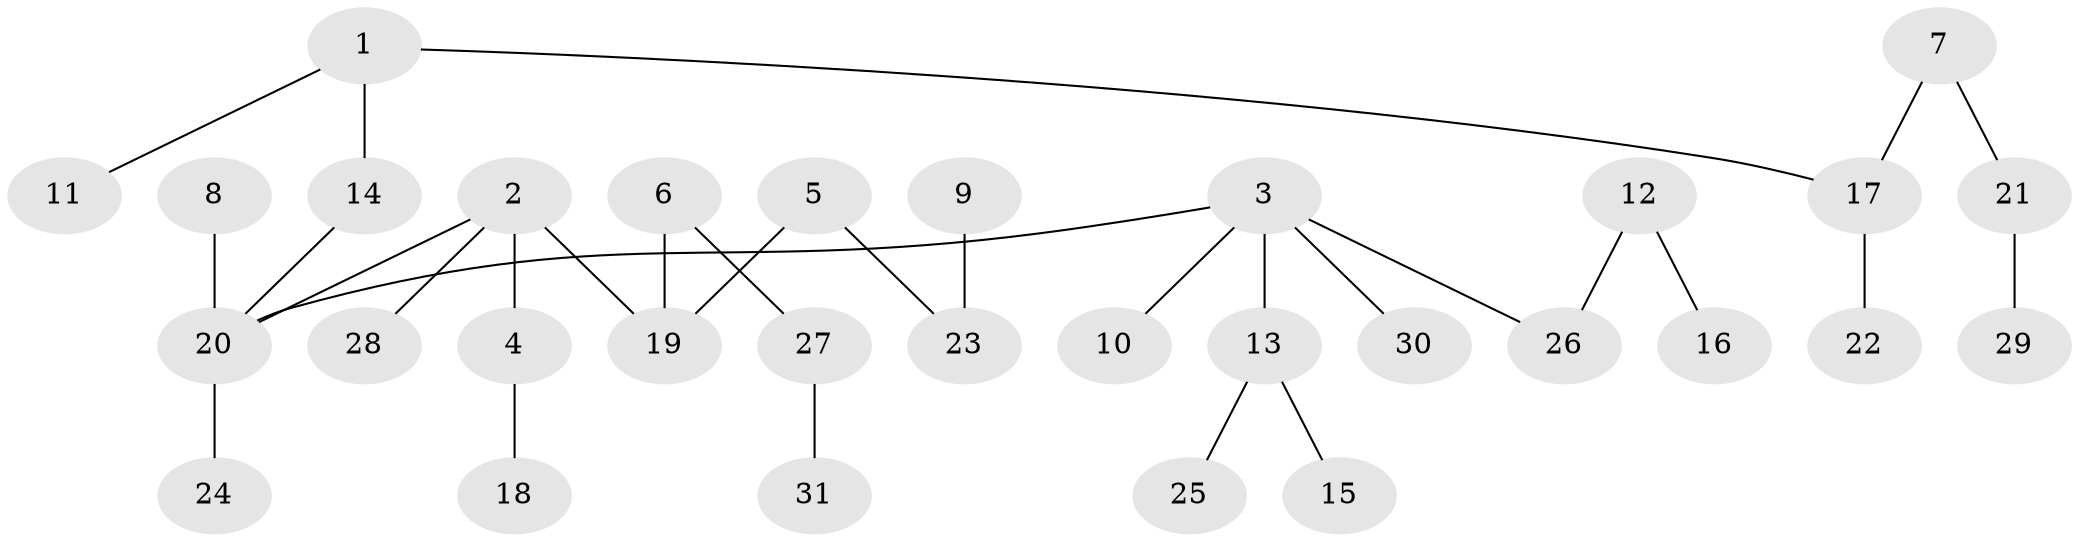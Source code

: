 // original degree distribution, {4: 0.08196721311475409, 3: 0.18032786885245902, 7: 0.01639344262295082, 2: 0.19672131147540983, 5: 0.01639344262295082, 1: 0.5081967213114754}
// Generated by graph-tools (version 1.1) at 2025/37/03/04/25 23:37:28]
// undirected, 31 vertices, 30 edges
graph export_dot {
  node [color=gray90,style=filled];
  1;
  2;
  3;
  4;
  5;
  6;
  7;
  8;
  9;
  10;
  11;
  12;
  13;
  14;
  15;
  16;
  17;
  18;
  19;
  20;
  21;
  22;
  23;
  24;
  25;
  26;
  27;
  28;
  29;
  30;
  31;
  1 -- 11 [weight=1.0];
  1 -- 14 [weight=1.0];
  1 -- 17 [weight=1.0];
  2 -- 4 [weight=1.0];
  2 -- 19 [weight=1.0];
  2 -- 20 [weight=1.0];
  2 -- 28 [weight=1.0];
  3 -- 10 [weight=1.0];
  3 -- 13 [weight=1.0];
  3 -- 20 [weight=1.0];
  3 -- 26 [weight=1.0];
  3 -- 30 [weight=1.0];
  4 -- 18 [weight=1.0];
  5 -- 19 [weight=1.0];
  5 -- 23 [weight=1.0];
  6 -- 19 [weight=1.0];
  6 -- 27 [weight=1.0];
  7 -- 17 [weight=1.0];
  7 -- 21 [weight=1.0];
  8 -- 20 [weight=1.0];
  9 -- 23 [weight=1.0];
  12 -- 16 [weight=1.0];
  12 -- 26 [weight=1.0];
  13 -- 15 [weight=1.0];
  13 -- 25 [weight=1.0];
  14 -- 20 [weight=1.0];
  17 -- 22 [weight=1.0];
  20 -- 24 [weight=1.0];
  21 -- 29 [weight=1.0];
  27 -- 31 [weight=1.0];
}
